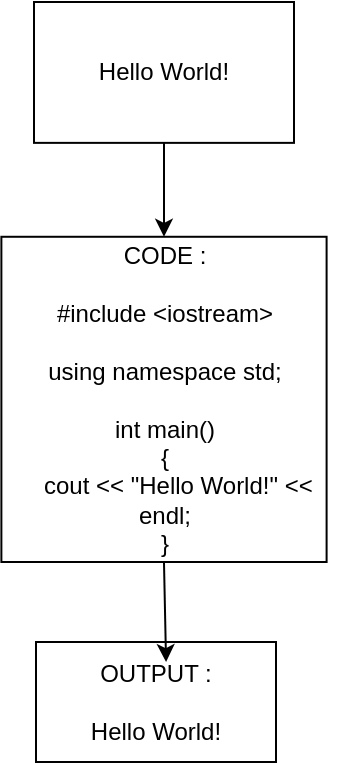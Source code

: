 <mxfile>
    <diagram id="RM9UIwJuticHYgRHuxPj" name="Page-1">
        <mxGraphModel dx="935" dy="604" grid="1" gridSize="10" guides="1" tooltips="1" connect="1" arrows="1" fold="1" page="1" pageScale="1" pageWidth="850" pageHeight="1100" math="0" shadow="0">
            <root>
                <mxCell id="0"/>
                <mxCell id="1" parent="0"/>
                <mxCell id="8" value="" style="group" vertex="1" connectable="0" parent="1">
                    <mxGeometry x="330" y="80" width="162.61" height="280" as="geometry"/>
                </mxCell>
                <mxCell id="2" value="Hello World!" style="rounded=0;whiteSpace=wrap;html=1;" vertex="1" parent="8">
                    <mxGeometry width="130" height="70.435" as="geometry"/>
                </mxCell>
                <mxCell id="3" value="CODE :&lt;br&gt;&lt;br&gt;&lt;div&gt;#include &amp;lt;iostream&amp;gt;&lt;/div&gt;&lt;div&gt;&lt;br&gt;&lt;/div&gt;&lt;div&gt;using namespace std;&lt;/div&gt;&lt;div&gt;&lt;br&gt;&lt;/div&gt;&lt;div&gt;int main()&lt;/div&gt;&lt;div&gt;{&lt;/div&gt;&lt;div&gt;&amp;nbsp; &amp;nbsp; cout &amp;lt;&amp;lt; &quot;Hello World!&quot; &amp;lt;&amp;lt; endl;&lt;/div&gt;&lt;div&gt;}&lt;/div&gt;" style="whiteSpace=wrap;html=1;aspect=fixed;" vertex="1" parent="8">
                    <mxGeometry x="-16.31" y="117.39" width="162.61" height="162.61" as="geometry"/>
                </mxCell>
                <mxCell id="7" style="edgeStyle=none;html=1;exitX=0.5;exitY=1;exitDx=0;exitDy=0;entryX=0.5;entryY=0;entryDx=0;entryDy=0;" edge="1" parent="8" source="2" target="3">
                    <mxGeometry relative="1" as="geometry"/>
                </mxCell>
                <mxCell id="12" value="OUTPUT :&lt;br&gt;&lt;br&gt;Hello World!" style="rounded=0;whiteSpace=wrap;html=1;" vertex="1" parent="1">
                    <mxGeometry x="331" y="400" width="120" height="60" as="geometry"/>
                </mxCell>
                <mxCell id="13" style="edgeStyle=none;html=1;exitX=0.5;exitY=1;exitDx=0;exitDy=0;entryX=0.542;entryY=0.167;entryDx=0;entryDy=0;entryPerimeter=0;" edge="1" parent="1" source="3" target="12">
                    <mxGeometry relative="1" as="geometry"/>
                </mxCell>
            </root>
        </mxGraphModel>
    </diagram>
</mxfile>